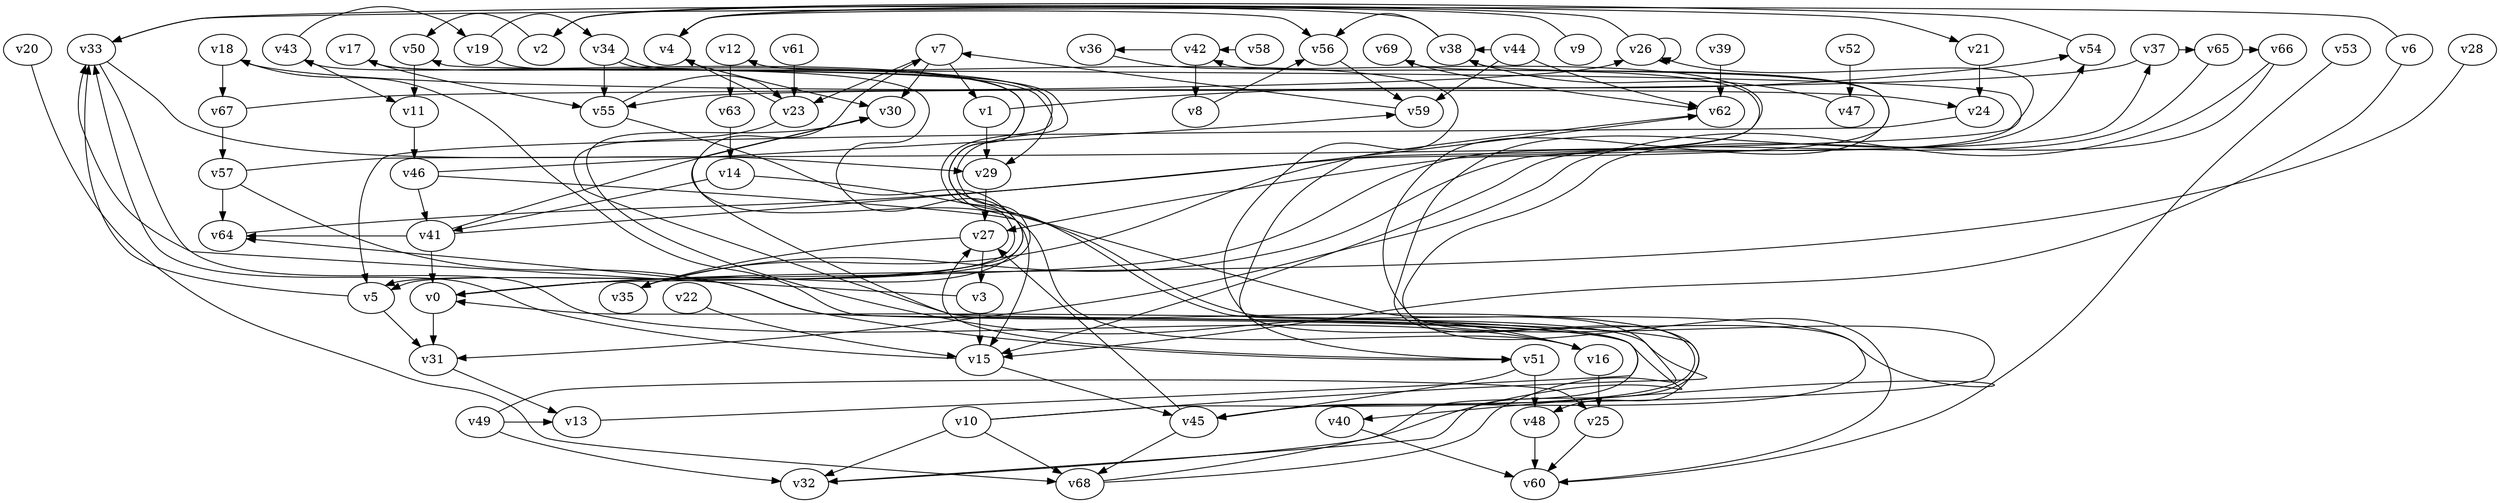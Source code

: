 // Benchmark game 103 - 70 vertices
digraph G {
    v0 [name="v0", player=0];
    v1 [name="v1", player=1];
    v2 [name="v2", player=1];
    v3 [name="v3", player=1, target=1];
    v4 [name="v4", player=0];
    v5 [name="v5", player=1];
    v6 [name="v6", player=0];
    v7 [name="v7", player=1];
    v8 [name="v8", player=1];
    v9 [name="v9", player=0];
    v10 [name="v10", player=0, target=1];
    v11 [name="v11", player=1];
    v12 [name="v12", player=1, target=1];
    v13 [name="v13", player=1];
    v14 [name="v14", player=1];
    v15 [name="v15", player=0];
    v16 [name="v16", player=1];
    v17 [name="v17", player=1];
    v18 [name="v18", player=0];
    v19 [name="v19", player=0];
    v20 [name="v20", player=1];
    v21 [name="v21", player=0];
    v22 [name="v22", player=0];
    v23 [name="v23", player=0];
    v24 [name="v24", player=0, target=1];
    v25 [name="v25", player=1];
    v26 [name="v26", player=0];
    v27 [name="v27", player=1, target=1];
    v28 [name="v28", player=1];
    v29 [name="v29", player=0];
    v30 [name="v30", player=0];
    v31 [name="v31", player=0, target=1];
    v32 [name="v32", player=1];
    v33 [name="v33", player=1];
    v34 [name="v34", player=1, target=1];
    v35 [name="v35", player=0, target=1];
    v36 [name="v36", player=1];
    v37 [name="v37", player=1, target=1];
    v38 [name="v38", player=1];
    v39 [name="v39", player=0];
    v40 [name="v40", player=1];
    v41 [name="v41", player=1];
    v42 [name="v42", player=1];
    v43 [name="v43", player=0];
    v44 [name="v44", player=0];
    v45 [name="v45", player=1];
    v46 [name="v46", player=1];
    v47 [name="v47", player=0];
    v48 [name="v48", player=0];
    v49 [name="v49", player=0];
    v50 [name="v50", player=1];
    v51 [name="v51", player=1];
    v52 [name="v52", player=0, target=1];
    v53 [name="v53", player=1];
    v54 [name="v54", player=1];
    v55 [name="v55", player=0];
    v56 [name="v56", player=0, target=1];
    v57 [name="v57", player=1];
    v58 [name="v58", player=0];
    v59 [name="v59", player=1];
    v60 [name="v60", player=1];
    v61 [name="v61", player=1, target=1];
    v62 [name="v62", player=1];
    v63 [name="v63", player=0];
    v64 [name="v64", player=0];
    v65 [name="v65", player=1];
    v66 [name="v66", player=1, target=1];
    v67 [name="v67", player=0];
    v68 [name="v68", player=1];
    v69 [name="v69", player=1];

    v0 -> v50 [constraint="time >= 11"];
    v1 -> v54 [constraint="time <= 16"];
    v2 -> v50 [constraint="time >= 13"];
    v3 -> v33 [constraint="time >= 9"];
    v4 -> v56 [constraint="time % 5 == 3"];
    v5 -> v33 [constraint="time >= 11"];
    v6 -> v33 [constraint="(time >= 6) && (time <= 20)"];
    v7 -> v30;
    v8 -> v56 [constraint="time <= 15"];
    v9 -> v4 [constraint="time >= 3"];
    v10 -> v32;
    v11 -> v46;
    v12 -> v63;
    v13 -> v0 [constraint="time % 4 == 3"];
    v14 -> v40 [constraint="time <= 25"];
    v15 -> v33 [constraint="time == 0"];
    v16 -> v30 [constraint="time == 11"];
    v17 -> v35 [constraint="time % 2 == 1"];
    v18 -> v67;
    v19 -> v29 [constraint="time % 3 == 2"];
    v20 -> v68 [constraint="time == 12"];
    v21 -> v24;
    v22 -> v15;
    v23 -> v48 [constraint="time == 16"];
    v24 -> v5 [constraint="time % 4 == 0"];
    v25 -> v60;
    v26 -> v26;
    v27 -> v35;
    v28 -> v0 [constraint="time >= 7"];
    v29 -> v27;
    v30 -> v32 [constraint="time >= 6"];
    v31 -> v13;
    v32 -> v18 [constraint="time == 16"];
    v33 -> v29 [constraint="time <= 19"];
    v34 -> v55;
    v35 -> v37 [constraint="time <= 19"];
    v36 -> v35 [constraint="time % 4 == 3"];
    v37 -> v55 [constraint="time >= 4"];
    v38 -> v27 [constraint="time <= 9"];
    v39 -> v62;
    v40 -> v60;
    v41 -> v42 [constraint="time % 2 == 1"];
    v42 -> v8;
    v43 -> v11;
    v44 -> v62 [constraint="time == 15"];
    v45 -> v68;
    v46 -> v41;
    v47 -> v38 [constraint="(time % 3 == 1) || (time % 5 == 2)"];
    v48 -> v60;
    v49 -> v25 [constraint="(time >= 1) && (time <= 21)"];
    v50 -> v11;
    v51 -> v27 [constraint="time <= 19"];
    v52 -> v47;
    v53 -> v60 [constraint="time % 3 == 1"];
    v54 -> v2 [constraint="time <= 16"];
    v55 -> v23 [constraint="time == 5"];
    v56 -> v59;
    v57 -> v51 [constraint="time <= 20"];
    v58 -> v42 [constraint="time == 15"];
    v59 -> v7 [constraint="time == 20"];
    v60 -> v69 [constraint="time % 2 == 0"];
    v61 -> v23;
    v62 -> v51 [constraint="time <= 11"];
    v63 -> v14;
    v64 -> v62 [constraint="time == 11"];
    v65 -> v66 [constraint="(time >= 2) && (time <= 18)"];
    v66 -> v31 [constraint="time == 16"];
    v67 -> v57;
    v68 -> v64 [constraint="time >= 1"];
    v69 -> v62 [constraint="time % 2 == 1"];
    v46 -> v15 [constraint="time <= 18"];
    v34 -> v5 [constraint="time == 14"];
    v67 -> v26 [constraint="time >= 11"];
    v38 -> v56 [constraint="time % 4 == 1"];
    v1 -> v29;
    v44 -> v59;
    v42 -> v36 [constraint="time % 2 == 1"];
    v33 -> v16 [constraint="time == 16"];
    v7 -> v1;
    v57 -> v64;
    v49 -> v32;
    v10 -> v54 [constraint="time == 16"];
    v41 -> v64 [constraint="time >= 5"];
    v34 -> v5 [constraint="time % 6 == 2"];
    v27 -> v3;
    v23 -> v4 [constraint="time == 11"];
    v55 -> v0 [constraint="time >= 14"];
    v43 -> v19 [constraint="time == 19"];
    v6 -> v15 [constraint="time >= 3"];
    v26 -> v4 [constraint="time <= 24"];
    v51 -> v48;
    v2 -> v21 [constraint="time <= 16"];
    v51 -> v45;
    v0 -> v31;
    v15 -> v45;
    v7 -> v23 [constraint="time % 3 == 0"];
    v3 -> v15;
    v45 -> v27;
    v41 -> v0;
    v16 -> v25;
    v68 -> v17 [constraint="time % 5 == 4"];
    v16 -> v7 [constraint="time == 3"];
    v4 -> v30 [constraint="time <= 6"];
    v44 -> v38 [constraint="time % 5 == 1"];
    v66 -> v45 [constraint="time == 15"];
    v57 -> v26 [constraint="time % 6 == 5"];
    v19 -> v34 [constraint="time >= 6"];
    v41 -> v30 [constraint="time % 2 == 1"];
    v10 -> v68;
    v18 -> v24 [constraint="time >= 14"];
    v17 -> v55 [constraint="time <= 9"];
    v45 -> v12 [constraint="time % 3 == 1"];
    v46 -> v59 [constraint="time % 6 == 4"];
    v10 -> v43 [constraint="time <= 23"];
    v5 -> v31;
    v65 -> v15 [constraint="time % 6 == 2"];
    v38 -> v33 [constraint="time >= 8"];
    v49 -> v13 [constraint="time % 4 == 0"];
    v37 -> v65 [constraint="time % 6 == 5"];
    v14 -> v41 [constraint="time >= 9"];
}
